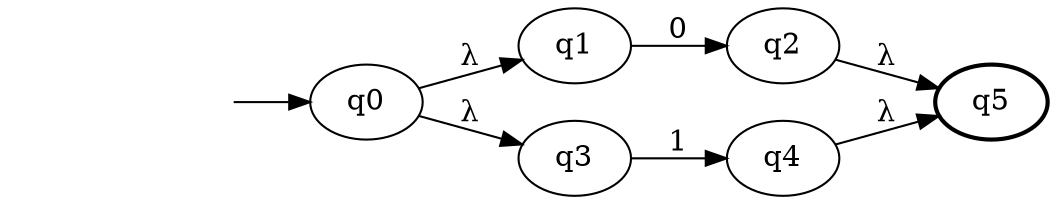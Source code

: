 digraph grafo{rankdir=LR;
	_invisible [style="invis"];
	inicial [label="q0"];
	_invisible -> inicial;
	q1_U1 [label="q1"];
	q2_U1 [label="q2"];
	q1_U2 [label="q3"];
	q2_U2 [label="q4"];
	final [label="q5"][penwidth="2"];
	q1_U1 -> q2_U1 [label="0"];
	q1_U2 -> q2_U2 [label="1"];
	inicial -> q1_U1 [label="&lambda;"];
	inicial -> q1_U2 [label="&lambda;"];
	q2_U1 -> final [label="&lambda;"];
	q2_U2 -> final [label="&lambda;"];
}